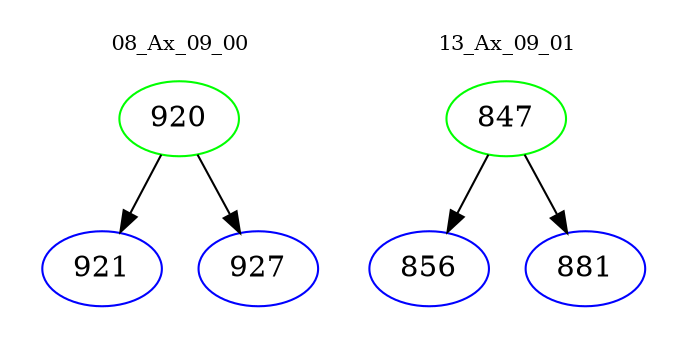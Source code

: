 digraph{
subgraph cluster_0 {
color = white
label = "08_Ax_09_00";
fontsize=10;
T0_920 [label="920", color="green"]
T0_920 -> T0_921 [color="black"]
T0_921 [label="921", color="blue"]
T0_920 -> T0_927 [color="black"]
T0_927 [label="927", color="blue"]
}
subgraph cluster_1 {
color = white
label = "13_Ax_09_01";
fontsize=10;
T1_847 [label="847", color="green"]
T1_847 -> T1_856 [color="black"]
T1_856 [label="856", color="blue"]
T1_847 -> T1_881 [color="black"]
T1_881 [label="881", color="blue"]
}
}
